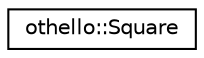 digraph "Graphical Class Hierarchy"
{
  edge [fontname="Helvetica",fontsize="10",labelfontname="Helvetica",labelfontsize="10"];
  node [fontname="Helvetica",fontsize="10",shape=record];
  rankdir="LR";
  Node1 [label="othello::Square",height=0.2,width=0.4,color="black", fillcolor="white", style="filled",URL="$d4/d80/classothello_1_1_square.html"];
}

